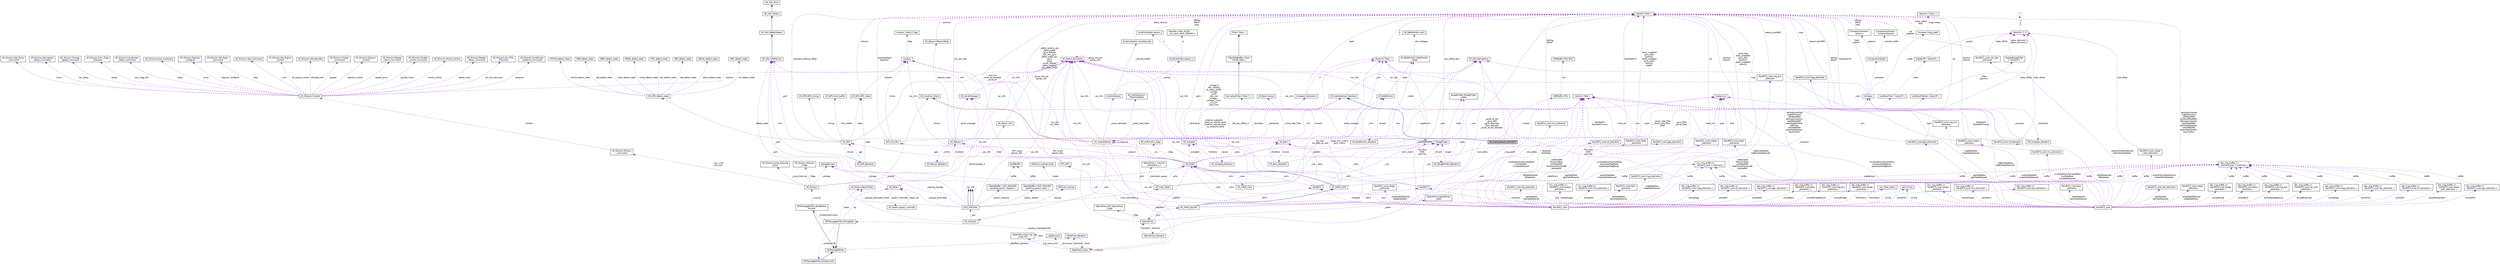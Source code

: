 digraph "AP_InertialSensor_QFLIGHT"
{
 // INTERACTIVE_SVG=YES
  edge [fontname="Helvetica",fontsize="10",labelfontname="Helvetica",labelfontsize="10"];
  node [fontname="Helvetica",fontsize="10",shape=record];
  Node1 [label="AP_InertialSensor_QFLIGHT",height=0.2,width=0.4,color="black", fillcolor="grey75", style="filled", fontcolor="black"];
  Node2 -> Node1 [dir="back",color="midnightblue",fontsize="10",style="solid",fontname="Helvetica"];
  Node2 [label="AP_InertialSensor_Backend",height=0.2,width=0.4,color="black", fillcolor="white", style="filled",URL="$classAP__InertialSensor__Backend.html"];
  Node3 -> Node2 [dir="back",color="darkorchid3",fontsize="10",style="dashed",label=" _sem" ,fontname="Helvetica"];
  Node3 [label="AP_HAL::Semaphore",height=0.2,width=0.4,color="black", fillcolor="white", style="filled",URL="$classAP__HAL_1_1Semaphore.html"];
  Node4 -> Node2 [dir="back",color="darkorchid3",fontsize="10",style="dashed",label=" _imu" ,fontname="Helvetica"];
  Node4 [label="AP_InertialSensor",height=0.2,width=0.4,color="black", fillcolor="white", style="filled",URL="$classAP__InertialSensor.html"];
  Node5 -> Node4 [dir="back",color="firebrick4",fontsize="10",style="solid",fontname="Helvetica"];
  Node5 [label="AP_AccelCal_Client",height=0.2,width=0.4,color="black", fillcolor="white", style="filled",URL="$classAP__AccelCal__Client.html"];
  Node6 -> Node4 [dir="back",color="darkorchid3",fontsize="10",style="dashed",label=" _peak_hold_state" ,fontname="Helvetica"];
  Node6 [label="AP_InertialSensor::\lPeakHoldState",height=0.2,width=0.4,color="black", fillcolor="white", style="filled",URL="$structAP__InertialSensor_1_1PeakHoldState.html"];
  Node7 -> Node4 [dir="back",color="darkorchid3",fontsize="10",style="dashed",label=" _accel_vibe_filter\n_accel_vibe_floor\l_filter" ,fontname="Helvetica"];
  Node7 [label="LowPassFilter\< Vector3f \>",height=0.2,width=0.4,color="black", fillcolor="white", style="filled",URL="$classLowPassFilter.html"];
  Node8 -> Node7 [dir="back",color="darkorchid3",fontsize="10",style="dashed",label=" _filter" ,fontname="Helvetica"];
  Node8 [label="DigitalLPF\< Vector3f \>",height=0.2,width=0.4,color="black", fillcolor="white", style="filled",URL="$classDigitalLPF.html"];
  Node9 -> Node8 [dir="back",color="darkorchid3",fontsize="10",style="dashed",label=" _output" ,fontname="Helvetica"];
  Node9 [label="Vector3\< T \>",height=0.2,width=0.4,color="black", fillcolor="white", style="filled",URL="$classVector3.html"];
  Node10 -> Node9 [dir="back",color="darkorchid3",fontsize="10",style="dashed",label=" x\ny\nz" ,fontname="Helvetica"];
  Node10 [label="T",height=0.2,width=0.4,color="grey75", fillcolor="white", style="filled"];
  Node2 -> Node4 [dir="back",color="darkorchid3",fontsize="10",style="dashed",label=" _backends" ,fontname="Helvetica"];
  Node11 -> Node4 [dir="back",color="darkorchid3",fontsize="10",style="dashed",label=" _gyro_filter\n_accel_filter" ,fontname="Helvetica"];
  Node11 [label="LowPassFilter2p\< Vector3f \>",height=0.2,width=0.4,color="black", fillcolor="white", style="filled",URL="$classLowPassFilter2p.html"];
  Node12 -> Node11 [dir="back",color="darkorchid3",fontsize="10",style="dashed",label=" _filter\n_params" ,fontname="Helvetica"];
  Node12 [label="DigitalBiquadFilter\l\< Vector3f \>",height=0.2,width=0.4,color="black", fillcolor="white", style="filled",URL="$classDigitalBiquadFilter.html"];
  Node9 -> Node12 [dir="back",color="darkorchid3",fontsize="10",style="dashed",label=" _delay_element_1\n_delay_element_2" ,fontname="Helvetica"];
  Node13 -> Node4 [dir="back",color="darkorchid3",fontsize="10",style="dashed",label=" _accel_calibrator" ,fontname="Helvetica"];
  Node13 [label="AccelCalibrator",height=0.2,width=0.4,color="black", fillcolor="white", style="filled",URL="$classAccelCalibrator.html"];
  Node14 -> Node13 [dir="back",color="darkorchid3",fontsize="10",style="dashed",label=" _param" ,fontname="Helvetica"];
  Node14 [label="AccelCalibrator::param_u",height=0.2,width=0.4,color="black", fillcolor="white", style="filled",URL="$unionAccelCalibrator_1_1param__u.html"];
  Node15 -> Node14 [dir="back",color="darkorchid3",fontsize="10",style="dashed",label=" s" ,fontname="Helvetica"];
  Node15 [label="AccelCalibrator::param_t",height=0.2,width=0.4,color="black", fillcolor="white", style="filled",URL="$structAccelCalibrator_1_1param__t.html"];
  Node16 -> Node15 [dir="back",color="darkorchid3",fontsize="10",style="dashed",label=" offdiag\noffset\ndiag" ,fontname="Helvetica"];
  Node16 [label="Vector3\< float \>",height=0.2,width=0.4,color="black", fillcolor="white", style="filled",URL="$classVector3.html"];
  Node17 -> Node14 [dir="back",color="darkorchid3",fontsize="10",style="dashed",label=" a" ,fontname="Helvetica"];
  Node17 [label="VectorN\< float, ACCEL\l_CAL_MAX_NUM_PARAMS \>",height=0.2,width=0.4,color="black", fillcolor="white", style="filled",URL="$classVectorN.html"];
  Node18 -> Node13 [dir="back",color="darkorchid3",fontsize="10",style="dashed",label=" _sample_buffer" ,fontname="Helvetica"];
  Node18 [label="AccelCalibrator::AccelSample",height=0.2,width=0.4,color="black", fillcolor="white", style="filled",URL="$structAccelCalibrator_1_1AccelSample.html"];
  Node16 -> Node18 [dir="back",color="darkorchid3",fontsize="10",style="dashed",label=" delta_velocity" ,fontname="Helvetica"];
  Node19 -> Node4 [dir="back",color="darkorchid3",fontsize="10",style="dashed",label=" _dataflash" ,fontname="Helvetica"];
  Node19 [label="DataFlash_Class",height=0.2,width=0.4,color="black", fillcolor="white", style="filled",URL="$classDataFlash__Class.html"];
  Node20 -> Node19 [dir="back",color="darkorchid3",fontsize="10",style="dashed",label=" log_write_fmts" ,fontname="Helvetica"];
  Node20 [label="DataFlash_Class::log\l_write_fmt",height=0.2,width=0.4,color="black", fillcolor="white", style="filled",URL="$structDataFlash__Class_1_1log__write__fmt.html"];
  Node20 -> Node20 [dir="back",color="darkorchid3",fontsize="10",style="dashed",label=" next" ,fontname="Helvetica"];
  Node21 -> Node19 [dir="back",color="darkorchid3",fontsize="10",style="dashed",label=" _structures" ,fontname="Helvetica"];
  Node21 [label="LogStructure",height=0.2,width=0.4,color="black", fillcolor="white", style="filled",URL="$structLogStructure.html"];
  Node19 -> Node19 [dir="back",color="darkorchid3",fontsize="10",style="dashed",label=" _instance" ,fontname="Helvetica"];
  Node22 -> Node19 [dir="back",color="darkorchid3",fontsize="10",style="dashed",label=" backends" ,fontname="Helvetica"];
  Node22 [label="DataFlash_Backend",height=0.2,width=0.4,color="black", fillcolor="white", style="filled",URL="$classDataFlash__Backend.html"];
  Node19 -> Node22 [dir="back",color="darkorchid3",fontsize="10",style="dashed",label=" _front" ,fontname="Helvetica"];
  Node23 -> Node22 [dir="back",color="darkorchid3",fontsize="10",style="dashed",label=" _startup_messagewriter" ,fontname="Helvetica"];
  Node23 [label="DFMessageWriter_DFLogStart",height=0.2,width=0.4,color="black", fillcolor="white", style="filled",URL="$classDFMessageWriter__DFLogStart.html"];
  Node24 -> Node23 [dir="back",color="midnightblue",fontsize="10",style="solid",fontname="Helvetica"];
  Node24 [label="DFMessageWriter",height=0.2,width=0.4,color="black", fillcolor="white", style="filled",URL="$classDFMessageWriter.html"];
  Node22 -> Node24 [dir="back",color="darkorchid3",fontsize="10",style="dashed",label=" _dataflash_backend" ,fontname="Helvetica"];
  Node25 -> Node23 [dir="back",color="darkorchid3",fontsize="10",style="dashed",label=" _writeentiremission" ,fontname="Helvetica"];
  Node25 [label="DFMessageWriter_WriteEntire\lMission",height=0.2,width=0.4,color="black", fillcolor="white", style="filled",URL="$classDFMessageWriter__WriteEntireMission.html"];
  Node24 -> Node25 [dir="back",color="midnightblue",fontsize="10",style="solid",fontname="Helvetica"];
  Node26 -> Node25 [dir="back",color="darkorchid3",fontsize="10",style="dashed",label=" _mission" ,fontname="Helvetica"];
  Node26 [label="AP_Mission",height=0.2,width=0.4,color="black", fillcolor="white", style="filled",URL="$classAP__Mission.html",tooltip="Object managing Mission. "];
  Node27 -> Node26 [dir="back",color="darkorchid3",fontsize="10",style="dashed",label=" _storage" ,fontname="Helvetica"];
  Node27 [label="StorageAccess",height=0.2,width=0.4,color="black", fillcolor="white", style="filled",URL="$classStorageAccess.html"];
  Node28 -> Node26 [dir="back",color="darkorchid3",fontsize="10",style="dashed",label=" _nav_cmd\n_do_cmd" ,fontname="Helvetica"];
  Node28 [label="AP_Mission::Mission\l_Command",height=0.2,width=0.4,color="black", fillcolor="white", style="filled",URL="$structAP__Mission_1_1Mission__Command.html"];
  Node29 -> Node28 [dir="back",color="darkorchid3",fontsize="10",style="dashed",label=" content" ,fontname="Helvetica"];
  Node29 [label="AP_Mission::Content",height=0.2,width=0.4,color="black", fillcolor="white", style="filled",URL="$unionAP__Mission_1_1Content.html"];
  Node30 -> Node29 [dir="back",color="darkorchid3",fontsize="10",style="dashed",label=" guided_limits" ,fontname="Helvetica"];
  Node30 [label="AP_Mission::Guided\l_Limits_Command",height=0.2,width=0.4,color="black", fillcolor="white", style="filled",URL="$structAP__Mission_1_1Guided__Limits__Command.html"];
  Node31 -> Node29 [dir="back",color="darkorchid3",fontsize="10",style="dashed",label=" mount_control" ,fontname="Helvetica"];
  Node31 [label="AP_Mission::Mount_Control",height=0.2,width=0.4,color="black", fillcolor="white", style="filled",URL="$structAP__Mission_1_1Mount__Control.html"];
  Node32 -> Node29 [dir="back",color="darkorchid3",fontsize="10",style="dashed",label=" repeat_relay" ,fontname="Helvetica"];
  Node32 [label="AP_Mission::Repeat\l_Relay_Command",height=0.2,width=0.4,color="black", fillcolor="white", style="filled",URL="$structAP__Mission_1_1Repeat__Relay__Command.html"];
  Node33 -> Node29 [dir="back",color="darkorchid3",fontsize="10",style="dashed",label=" do_vtol_transition" ,fontname="Helvetica"];
  Node33 [label="AP_Mission::Do_VTOL\l_Transition",height=0.2,width=0.4,color="black", fillcolor="white", style="filled",URL="$structAP__Mission_1_1Do__VTOL__Transition.html"];
  Node34 -> Node29 [dir="back",color="darkorchid3",fontsize="10",style="dashed",label=" distance" ,fontname="Helvetica"];
  Node34 [label="AP_Mission::Conditional\l_Distance_Command",height=0.2,width=0.4,color="black", fillcolor="white", style="filled",URL="$structAP__Mission_1_1Conditional__Distance__Command.html"];
  Node35 -> Node29 [dir="back",color="darkorchid3",fontsize="10",style="dashed",label=" servo" ,fontname="Helvetica"];
  Node35 [label="AP_Mission::Set_Servo\l_Command",height=0.2,width=0.4,color="black", fillcolor="white", style="filled",URL="$structAP__Mission_1_1Set__Servo__Command.html"];
  Node36 -> Node29 [dir="back",color="darkorchid3",fontsize="10",style="dashed",label=" nav_delay" ,fontname="Helvetica"];
  Node36 [label="AP_Mission::Navigation\l_Delay_Command",height=0.2,width=0.4,color="black", fillcolor="white", style="filled",URL="$structAP__Mission_1_1Navigation__Delay__Command.html"];
  Node37 -> Node29 [dir="back",color="darkorchid3",fontsize="10",style="dashed",label=" speed" ,fontname="Helvetica"];
  Node37 [label="AP_Mission::Change\l_Speed_Command",height=0.2,width=0.4,color="black", fillcolor="white", style="filled",URL="$structAP__Mission_1_1Change__Speed__Command.html"];
  Node38 -> Node29 [dir="back",color="darkorchid3",fontsize="10",style="dashed",label=" cam_trigg_dist" ,fontname="Helvetica"];
  Node38 [label="AP_Mission::Cam_Trigg\l_Distance",height=0.2,width=0.4,color="black", fillcolor="white", style="filled",URL="$structAP__Mission_1_1Cam__Trigg__Distance.html"];
  Node39 -> Node29 [dir="back",color="darkorchid3",fontsize="10",style="dashed",label=" delay" ,fontname="Helvetica"];
  Node39 [label="AP_Mission::Conditional\l_Delay_Command",height=0.2,width=0.4,color="black", fillcolor="white", style="filled",URL="$structAP__Mission_1_1Conditional__Delay__Command.html"];
  Node40 -> Node29 [dir="back",color="darkorchid3",fontsize="10",style="dashed",label=" jump" ,fontname="Helvetica"];
  Node40 [label="AP_Mission::Jump_Command",height=0.2,width=0.4,color="black", fillcolor="white", style="filled",URL="$structAP__Mission_1_1Jump__Command.html"];
  Node41 -> Node29 [dir="back",color="darkorchid3",fontsize="10",style="dashed",label=" location" ,fontname="Helvetica"];
  Node41 [label="Location",height=0.2,width=0.4,color="black", fillcolor="white", style="filled",URL="$structLocation.html"];
  Node42 -> Node41 [dir="back",color="darkorchid3",fontsize="10",style="dashed",label=" flags" ,fontname="Helvetica"];
  Node42 [label="Location_Option_Flags",height=0.2,width=0.4,color="black", fillcolor="white", style="filled",URL="$structLocation__Option__Flags.html"];
  Node43 -> Node29 [dir="back",color="darkorchid3",fontsize="10",style="dashed",label=" digicam_configure" ,fontname="Helvetica"];
  Node43 [label="AP_Mission::Digicam\l_Configure",height=0.2,width=0.4,color="black", fillcolor="white", style="filled",URL="$structAP__Mission_1_1Digicam__Configure.html"];
  Node44 -> Node29 [dir="back",color="darkorchid3",fontsize="10",style="dashed",label=" relay" ,fontname="Helvetica"];
  Node44 [label="AP_Mission::Set_Relay\l_Command",height=0.2,width=0.4,color="black", fillcolor="white", style="filled",URL="$structAP__Mission_1_1Set__Relay__Command.html"];
  Node45 -> Node29 [dir="back",color="darkorchid3",fontsize="10",style="dashed",label=" yaw" ,fontname="Helvetica"];
  Node45 [label="AP_Mission::Yaw_Command",height=0.2,width=0.4,color="black", fillcolor="white", style="filled",URL="$structAP__Mission_1_1Yaw__Command.html"];
  Node46 -> Node29 [dir="back",color="darkorchid3",fontsize="10",style="dashed",label=" do_engine_control" ,fontname="Helvetica"];
  Node46 [label="AP_Mission::Do_Engine\l_Control",height=0.2,width=0.4,color="black", fillcolor="white", style="filled",URL="$structAP__Mission_1_1Do__Engine__Control.html"];
  Node47 -> Node29 [dir="back",color="darkorchid3",fontsize="10",style="dashed",label=" altitude_wait" ,fontname="Helvetica"];
  Node47 [label="AP_Mission::Altitude_Wait",height=0.2,width=0.4,color="black", fillcolor="white", style="filled",URL="$structAP__Mission_1_1Altitude__Wait.html"];
  Node48 -> Node29 [dir="back",color="darkorchid3",fontsize="10",style="dashed",label=" gripper" ,fontname="Helvetica"];
  Node48 [label="AP_Mission::Gripper\l_Command",height=0.2,width=0.4,color="black", fillcolor="white", style="filled",URL="$structAP__Mission_1_1Gripper__Command.html"];
  Node49 -> Node29 [dir="back",color="darkorchid3",fontsize="10",style="dashed",label=" digicam_control" ,fontname="Helvetica"];
  Node49 [label="AP_Mission::Digicam\l_Control",height=0.2,width=0.4,color="black", fillcolor="white", style="filled",URL="$structAP__Mission_1_1Digicam__Control.html"];
  Node50 -> Node29 [dir="back",color="darkorchid3",fontsize="10",style="dashed",label=" repeat_servo" ,fontname="Helvetica"];
  Node50 [label="AP_Mission::Repeat\l_Servo_Command",height=0.2,width=0.4,color="black", fillcolor="white", style="filled",URL="$structAP__Mission_1_1Repeat__Servo__Command.html"];
  Node51 -> Node26 [dir="back",color="darkorchid3",fontsize="10",style="dashed",label=" var_info" ,fontname="Helvetica"];
  Node51 [label="AP_Param::GroupInfo",height=0.2,width=0.4,color="black", fillcolor="white", style="filled",URL="$structAP__Param_1_1GroupInfo.html"];
  Node51 -> Node51 [dir="back",color="darkorchid3",fontsize="10",style="dashed",label=" group_info_ptr\ngroup_info" ,fontname="Helvetica"];
  Node52 -> Node26 [dir="back",color="darkorchid3",fontsize="10",style="dashed",label=" _flags" ,fontname="Helvetica"];
  Node52 [label="AP_Mission::Mission\l_Flags",height=0.2,width=0.4,color="black", fillcolor="white", style="filled",URL="$structAP__Mission_1_1Mission__Flags.html"];
  Node53 -> Node26 [dir="back",color="darkorchid3",fontsize="10",style="dashed",label=" _ahrs" ,fontname="Helvetica"];
  Node53 [label="AP_AHRS",height=0.2,width=0.4,color="black", fillcolor="white", style="filled",URL="$classAP__AHRS.html"];
  Node54 -> Node53 [dir="back",color="darkorchid3",fontsize="10",style="dashed",label=" _rotation_autopilot\l_body_to_vehicle_body\n_rotation_vehicle_body\l_to_autopilot_body" ,fontname="Helvetica"];
  Node54 [label="Matrix3\< float \>",height=0.2,width=0.4,color="black", fillcolor="white", style="filled",URL="$classMatrix3.html"];
  Node16 -> Node54 [dir="back",color="darkorchid3",fontsize="10",style="dashed",label=" a\nb\nc" ,fontname="Helvetica"];
  Node55 -> Node53 [dir="back",color="darkorchid3",fontsize="10",style="dashed",label=" _flags" ,fontname="Helvetica"];
  Node55 [label="AP_AHRS::ahrs_flags",height=0.2,width=0.4,color="black", fillcolor="white", style="filled",URL="$structAP__AHRS_1_1ahrs__flags.html"];
  Node56 -> Node53 [dir="back",color="darkorchid3",fontsize="10",style="dashed",label=" _baro" ,fontname="Helvetica"];
  Node56 [label="AP_Baro",height=0.2,width=0.4,color="black", fillcolor="white", style="filled",URL="$classAP__Baro.html"];
  Node57 -> Node56 [dir="back",color="darkorchid3",fontsize="10",style="dashed",label=" sensors" ,fontname="Helvetica"];
  Node57 [label="AP_Baro::sensor",height=0.2,width=0.4,color="black", fillcolor="white", style="filled",URL="$structAP__Baro_1_1sensor.html"];
  Node58 -> Node56 [dir="back",color="darkorchid3",fontsize="10",style="dashed",label=" _climb_rate_filter" ,fontname="Helvetica"];
  Node58 [label="DerivativeFilter\< float, 7 \>",height=0.2,width=0.4,color="black", fillcolor="white", style="filled",URL="$classDerivativeFilter.html"];
  Node59 -> Node58 [dir="back",color="midnightblue",fontsize="10",style="solid",fontname="Helvetica"];
  Node59 [label="FilterWithBuffer\< float,\l FILTER_SIZE \>",height=0.2,width=0.4,color="black", fillcolor="white", style="filled",URL="$classFilterWithBuffer.html"];
  Node60 -> Node59 [dir="back",color="midnightblue",fontsize="10",style="solid",fontname="Helvetica"];
  Node60 [label="Filter\< float \>",height=0.2,width=0.4,color="black", fillcolor="white", style="filled",URL="$classFilter.html"];
  Node51 -> Node56 [dir="back",color="darkorchid3",fontsize="10",style="dashed",label=" var_info" ,fontname="Helvetica"];
  Node61 -> Node56 [dir="back",color="darkorchid3",fontsize="10",style="dashed",label=" drivers" ,fontname="Helvetica"];
  Node61 [label="AP_Baro_Backend",height=0.2,width=0.4,color="black", fillcolor="white", style="filled",URL="$classAP__Baro__Backend.html"];
  Node56 -> Node61 [dir="back",color="darkorchid3",fontsize="10",style="dashed",label=" _frontend" ,fontname="Helvetica"];
  Node3 -> Node61 [dir="back",color="darkorchid3",fontsize="10",style="dashed",label=" _sem" ,fontname="Helvetica"];
  Node62 -> Node53 [dir="back",color="darkorchid3",fontsize="10",style="dashed",label=" _optflow" ,fontname="Helvetica"];
  Node62 [label="OpticalFlow",height=0.2,width=0.4,color="black", fillcolor="white", style="filled",URL="$classOpticalFlow.html"];
  Node63 -> Node62 [dir="back",color="darkorchid3",fontsize="10",style="dashed",label=" _ahrs" ,fontname="Helvetica"];
  Node63 [label="AP_AHRS_NavEKF",height=0.2,width=0.4,color="black", fillcolor="white", style="filled",URL="$classAP__AHRS__NavEKF.html"];
  Node64 -> Node63 [dir="back",color="midnightblue",fontsize="10",style="solid",fontname="Helvetica"];
  Node64 [label="AP_AHRS_DCM",height=0.2,width=0.4,color="black", fillcolor="white", style="filled",URL="$classAP__AHRS__DCM.html"];
  Node53 -> Node64 [dir="back",color="midnightblue",fontsize="10",style="solid",fontname="Helvetica"];
  Node54 -> Node64 [dir="back",color="darkorchid3",fontsize="10",style="dashed",label=" _body_dcm_matrix\n_dcm_matrix" ,fontname="Helvetica"];
  Node16 -> Node64 [dir="back",color="darkorchid3",fontsize="10",style="dashed",label=" _omega_P\n_last_velocity\n_ra_delay_buffer\n_omega\n_wind\n_last_vel\n_omega_I\n_omega_I_sum\n_ra_sum\n_last_fuse\n..." ,fontname="Helvetica"];
  Node65 -> Node64 [dir="back",color="darkorchid3",fontsize="10",style="dashed",label=" _mag_earth" ,fontname="Helvetica"];
  Node65 [label="Vector2\< float \>",height=0.2,width=0.4,color="black", fillcolor="white", style="filled",URL="$structVector2.html"];
  Node54 -> Node63 [dir="back",color="darkorchid3",fontsize="10",style="dashed",label=" _dcm_matrix" ,fontname="Helvetica"];
  Node66 -> Node63 [dir="back",color="darkorchid3",fontsize="10",style="dashed",label=" EKF2" ,fontname="Helvetica"];
  Node66 [label="NavEKF2",height=0.2,width=0.4,color="black", fillcolor="white", style="filled",URL="$classNavEKF2.html"];
  Node56 -> Node66 [dir="back",color="darkorchid3",fontsize="10",style="dashed",label=" _baro" ,fontname="Helvetica"];
  Node51 -> Node66 [dir="back",color="darkorchid3",fontsize="10",style="dashed",label=" var_info" ,fontname="Helvetica"];
  Node65 -> Node66 [dir="back",color="darkorchid3",fontsize="10",style="dashed",label=" core_delta" ,fontname="Helvetica"];
  Node67 -> Node66 [dir="back",color="darkorchid3",fontsize="10",style="dashed",label=" _rng" ,fontname="Helvetica"];
  Node67 [label="RangeFinder",height=0.2,width=0.4,color="black", fillcolor="white", style="filled",URL="$classRangeFinder.html"];
  Node68 -> Node67 [dir="back",color="darkorchid3",fontsize="10",style="dashed",label=" serial_manager" ,fontname="Helvetica"];
  Node68 [label="AP_SerialManager",height=0.2,width=0.4,color="black", fillcolor="white", style="filled",URL="$classAP__SerialManager.html"];
  Node69 -> Node68 [dir="back",color="darkorchid3",fontsize="10",style="dashed",label=" uart" ,fontname="Helvetica"];
  Node69 [label="AP_HAL::UARTDriver",height=0.2,width=0.4,color="black", fillcolor="white", style="filled",URL="$classAP__HAL_1_1UARTDriver.html"];
  Node70 -> Node69 [dir="back",color="midnightblue",fontsize="10",style="solid",fontname="Helvetica"];
  Node70 [label="AP_HAL::BetterStream",height=0.2,width=0.4,color="black", fillcolor="white", style="filled",URL="$classAP__HAL_1_1BetterStream.html"];
  Node71 -> Node70 [dir="back",color="midnightblue",fontsize="10",style="solid",fontname="Helvetica"];
  Node71 [label="AP_HAL::Stream",height=0.2,width=0.4,color="black", fillcolor="white", style="filled",URL="$classAP__HAL_1_1Stream.html"];
  Node72 -> Node71 [dir="back",color="midnightblue",fontsize="10",style="solid",fontname="Helvetica"];
  Node72 [label="AP_HAL::Print",height=0.2,width=0.4,color="black", fillcolor="white", style="filled",URL="$classAP__HAL_1_1Print.html"];
  Node51 -> Node68 [dir="back",color="darkorchid3",fontsize="10",style="dashed",label=" var_info" ,fontname="Helvetica"];
  Node73 -> Node67 [dir="back",color="darkorchid3",fontsize="10",style="dashed",label=" state" ,fontname="Helvetica"];
  Node73 [label="RangeFinder::RangeFinder\l_State",height=0.2,width=0.4,color="black", fillcolor="white", style="filled",URL="$structRangeFinder_1_1RangeFinder__State.html"];
  Node51 -> Node67 [dir="back",color="darkorchid3",fontsize="10",style="dashed",label=" var_info" ,fontname="Helvetica"];
  Node16 -> Node67 [dir="back",color="darkorchid3",fontsize="10",style="dashed",label=" pos_offset_zero" ,fontname="Helvetica"];
  Node74 -> Node67 [dir="back",color="darkorchid3",fontsize="10",style="dashed",label=" drivers" ,fontname="Helvetica"];
  Node74 [label="AP_RangeFinder_Backend",height=0.2,width=0.4,color="black", fillcolor="white", style="filled",URL="$classAP__RangeFinder__Backend.html"];
  Node73 -> Node74 [dir="back",color="darkorchid3",fontsize="10",style="dashed",label=" state" ,fontname="Helvetica"];
  Node3 -> Node74 [dir="back",color="darkorchid3",fontsize="10",style="dashed",label=" _sem" ,fontname="Helvetica"];
  Node67 -> Node74 [dir="back",color="darkorchid3",fontsize="10",style="dashed",label=" ranger" ,fontname="Helvetica"];
  Node53 -> Node66 [dir="back",color="darkorchid3",fontsize="10",style="dashed",label=" _ahrs" ,fontname="Helvetica"];
  Node75 -> Node66 [dir="back",color="darkorchid3",fontsize="10",style="dashed",label=" core" ,fontname="Helvetica"];
  Node75 [label="NavEKF2_core",height=0.2,width=0.4,color="black", fillcolor="white", style="filled",URL="$classNavEKF2__core.html"];
  Node76 -> Node75 [dir="back",color="darkorchid3",fontsize="10",style="dashed",label=" magDataNew\nmagDataDelayed" ,fontname="Helvetica"];
  Node76 [label="NavEKF2_core::mag_elements",height=0.2,width=0.4,color="black", fillcolor="white", style="filled",URL="$structNavEKF2__core_1_1mag__elements.html"];
  Node16 -> Node76 [dir="back",color="darkorchid3",fontsize="10",style="dashed",label=" mag" ,fontname="Helvetica"];
  Node54 -> Node75 [dir="back",color="darkorchid3",fontsize="10",style="dashed",label=" Tbn_flow\nDCM\nprevTnb" ,fontname="Helvetica"];
  Node66 -> Node75 [dir="back",color="darkorchid3",fontsize="10",style="dashed",label=" frontend" ,fontname="Helvetica"];
  Node77 -> Node75 [dir="back",color="darkorchid3",fontsize="10",style="dashed",label=" baroDataNew\nbaroDataDelayed" ,fontname="Helvetica"];
  Node77 [label="NavEKF2_core::baro\l_elements",height=0.2,width=0.4,color="black", fillcolor="white", style="filled",URL="$structNavEKF2__core_1_1baro__elements.html"];
  Node78 -> Node75 [dir="back",color="darkorchid3",fontsize="10",style="dashed",label=" storedIMU" ,fontname="Helvetica"];
  Node78 [label="imu_ring_buffer_t\<\l NavEKF2_core::imu_elements \>",height=0.2,width=0.4,color="black", fillcolor="white", style="filled",URL="$classimu__ring__buffer__t.html"];
  Node79 -> Node78 [dir="back",color="darkorchid3",fontsize="10",style="dashed",label=" buffer" ,fontname="Helvetica"];
  Node79 [label="imu_ring_buffer_t\<\l element_type \>::element_t",height=0.2,width=0.4,color="black", fillcolor="white", style="filled",URL="$structimu__ring__buffer__t_1_1element__t.html"];
  Node80 -> Node75 [dir="back",color="darkorchid3",fontsize="10",style="dashed",label=" rngBcnDataNew\nrngBcnDataDelayed" ,fontname="Helvetica"];
  Node80 [label="NavEKF2_core::rng_bcn\l_elements",height=0.2,width=0.4,color="black", fillcolor="white", style="filled",URL="$structNavEKF2__core_1_1rng__bcn__elements.html"];
  Node16 -> Node80 [dir="back",color="darkorchid3",fontsize="10",style="dashed",label=" beacon_posNED" ,fontname="Helvetica"];
  Node81 -> Node75 [dir="back",color="darkorchid3",fontsize="10",style="dashed",label=" ofDataDelayed\nofDataNew" ,fontname="Helvetica"];
  Node81 [label="NavEKF2_core::of_elements",height=0.2,width=0.4,color="black", fillcolor="white", style="filled",URL="$structNavEKF2__core_1_1of__elements.html"];
  Node16 -> Node81 [dir="back",color="darkorchid3",fontsize="10",style="dashed",label=" bodyRadXYZ" ,fontname="Helvetica"];
  Node9 -> Node81 [dir="back",color="darkorchid3",fontsize="10",style="dashed",label=" body_offset" ,fontname="Helvetica"];
  Node65 -> Node81 [dir="back",color="darkorchid3",fontsize="10",style="dashed",label=" flowRadXY\nflowRadXYcomp" ,fontname="Helvetica"];
  Node82 -> Node75 [dir="back",color="darkorchid3",fontsize="10",style="dashed",label=" storedGPS" ,fontname="Helvetica"];
  Node82 [label="obs_ring_buffer_t\<\l NavEKF2_core::gps_elements \>",height=0.2,width=0.4,color="black", fillcolor="white", style="filled",URL="$classobs__ring__buffer__t.html"];
  Node83 -> Node82 [dir="back",color="darkorchid3",fontsize="10",style="dashed",label=" buffer" ,fontname="Helvetica"];
  Node83 [label="obs_ring_buffer_t\<\l element_type \>::element_t",height=0.2,width=0.4,color="black", fillcolor="white", style="filled",URL="$structobs__ring__buffer__t_1_1element__t.html"];
  Node84 -> Node75 [dir="back",color="darkorchid3",fontsize="10",style="dashed",label=" timing" ,fontname="Helvetica"];
  Node84 [label="ekf_timing",height=0.2,width=0.4,color="black", fillcolor="white", style="filled",URL="$structekf__timing.html"];
  Node85 -> Node75 [dir="back",color="darkorchid3",fontsize="10",style="dashed",label=" tasDataNew\ntasDataDelayed" ,fontname="Helvetica"];
  Node85 [label="NavEKF2_core::tas_elements",height=0.2,width=0.4,color="black", fillcolor="white", style="filled",URL="$structNavEKF2__core_1_1tas__elements.html"];
  Node86 -> Node75 [dir="back",color="darkorchid3",fontsize="10",style="dashed",label=" imuQuatDownSampleNew\nprevQuatMagReset\nquatAtLastMagReset" ,fontname="Helvetica"];
  Node86 [label="Quaternion",height=0.2,width=0.4,color="black", fillcolor="white", style="filled",URL="$classQuaternion.html"];
  Node87 -> Node75 [dir="back",color="darkorchid3",fontsize="10",style="dashed",label=" stateStruct" ,fontname="Helvetica"];
  Node87 [label="NavEKF2_core::state\l_elements",height=0.2,width=0.4,color="black", fillcolor="white", style="filled",URL="$structNavEKF2__core_1_1state__elements.html"];
  Node86 -> Node87 [dir="back",color="darkorchid3",fontsize="10",style="dashed",label=" quat" ,fontname="Helvetica"];
  Node16 -> Node87 [dir="back",color="darkorchid3",fontsize="10",style="dashed",label=" body_magfield\ngyro_bias\nposition\nearth_magfield\ngyro_scale\nvelocity\nangErr" ,fontname="Helvetica"];
  Node65 -> Node87 [dir="back",color="darkorchid3",fontsize="10",style="dashed",label=" wind_vel" ,fontname="Helvetica"];
  Node88 -> Node75 [dir="back",color="darkorchid3",fontsize="10",style="dashed",label=" storedOF" ,fontname="Helvetica"];
  Node88 [label="obs_ring_buffer_t\<\l NavEKF2_core::of_elements \>",height=0.2,width=0.4,color="black", fillcolor="white", style="filled",URL="$classobs__ring__buffer__t.html"];
  Node83 -> Node88 [dir="back",color="darkorchid3",fontsize="10",style="dashed",label=" buffer" ,fontname="Helvetica"];
  Node89 -> Node75 [dir="back",color="darkorchid3",fontsize="10",style="dashed",label=" imuDataDownSampledNew\nimuDataNew\nimuDataDelayed" ,fontname="Helvetica"];
  Node89 [label="NavEKF2_core::imu_elements",height=0.2,width=0.4,color="black", fillcolor="white", style="filled",URL="$structNavEKF2__core_1_1imu__elements.html"];
  Node16 -> Node89 [dir="back",color="darkorchid3",fontsize="10",style="dashed",label=" delAng\ndelVel" ,fontname="Helvetica"];
  Node16 -> Node75 [dir="back",color="darkorchid3",fontsize="10",style="dashed",label=" delAngCorrected\nrngBcnPosSum\nvelOffsetNED\ndelAngCorrection\nearthRateNED\nearthMagFieldVar\ntiltErrVec\nvelDotNEDfilt\nbodyMagFieldVar\nreceiverPos\n..." ,fontname="Helvetica"];
  Node90 -> Node75 [dir="back",color="darkorchid3",fontsize="10",style="dashed",label=" filterStatus" ,fontname="Helvetica"];
  Node90 [label="nav_filter_status",height=0.2,width=0.4,color="black", fillcolor="white", style="filled",URL="$unionnav__filter__status.html"];
  Node91 -> Node75 [dir="back",color="darkorchid3",fontsize="10",style="dashed",label=" outputDataNew\noutputDataDelayed" ,fontname="Helvetica"];
  Node91 [label="NavEKF2_core::output\l_elements",height=0.2,width=0.4,color="black", fillcolor="white", style="filled",URL="$structNavEKF2__core_1_1output__elements.html"];
  Node86 -> Node91 [dir="back",color="darkorchid3",fontsize="10",style="dashed",label=" quat" ,fontname="Helvetica"];
  Node16 -> Node91 [dir="back",color="darkorchid3",fontsize="10",style="dashed",label=" position\nvelocity" ,fontname="Helvetica"];
  Node92 -> Node75 [dir="back",color="darkorchid3",fontsize="10",style="dashed",label=" gpsDataNew\ngpsDataDelayed" ,fontname="Helvetica"];
  Node92 [label="NavEKF2_core::gps_elements",height=0.2,width=0.4,color="black", fillcolor="white", style="filled",URL="$structNavEKF2__core_1_1gps__elements.html"];
  Node16 -> Node92 [dir="back",color="darkorchid3",fontsize="10",style="dashed",label=" vel" ,fontname="Helvetica"];
  Node65 -> Node92 [dir="back",color="darkorchid3",fontsize="10",style="dashed",label=" pos" ,fontname="Helvetica"];
  Node65 -> Node75 [dir="back",color="darkorchid3",fontsize="10",style="dashed",label=" velResetNE\nflowGyroBias\nposResetNE\nlastKnownPositionNE\nheldVelNE" ,fontname="Helvetica"];
  Node93 -> Node75 [dir="back",color="darkorchid3",fontsize="10",style="dashed",label=" storedBaro" ,fontname="Helvetica"];
  Node93 [label="obs_ring_buffer_t\<\l NavEKF2_core::baro\l_elements \>",height=0.2,width=0.4,color="black", fillcolor="white", style="filled",URL="$classobs__ring__buffer__t.html"];
  Node83 -> Node93 [dir="back",color="darkorchid3",fontsize="10",style="dashed",label=" buffer" ,fontname="Helvetica"];
  Node94 -> Node75 [dir="back",color="darkorchid3",fontsize="10",style="dashed",label=" storedRangeBeacon" ,fontname="Helvetica"];
  Node94 [label="obs_ring_buffer_t\<\l NavEKF2_core::rng_bcn\l_elements \>",height=0.2,width=0.4,color="black", fillcolor="white", style="filled",URL="$classobs__ring__buffer__t.html"];
  Node83 -> Node94 [dir="back",color="darkorchid3",fontsize="10",style="dashed",label=" buffer" ,fontname="Helvetica"];
  Node95 -> Node75 [dir="back",color="darkorchid3",fontsize="10",style="dashed",label=" storedRange" ,fontname="Helvetica"];
  Node95 [label="obs_ring_buffer_t\<\l NavEKF2_core::range\l_elements \>",height=0.2,width=0.4,color="black", fillcolor="white", style="filled",URL="$classobs__ring__buffer__t.html"];
  Node83 -> Node95 [dir="back",color="darkorchid3",fontsize="10",style="dashed",label=" buffer" ,fontname="Helvetica"];
  Node96 -> Node75 [dir="back",color="darkorchid3",fontsize="10",style="dashed",label=" storedTAS" ,fontname="Helvetica"];
  Node96 [label="obs_ring_buffer_t\<\l NavEKF2_core::tas_elements \>",height=0.2,width=0.4,color="black", fillcolor="white", style="filled",URL="$classobs__ring__buffer__t.html"];
  Node83 -> Node96 [dir="back",color="darkorchid3",fontsize="10",style="dashed",label=" buffer" ,fontname="Helvetica"];
  Node53 -> Node75 [dir="back",color="darkorchid3",fontsize="10",style="dashed",label=" _ahrs" ,fontname="Helvetica"];
  Node97 -> Node75 [dir="back",color="darkorchid3",fontsize="10",style="dashed",label=" storedMag" ,fontname="Helvetica"];
  Node97 [label="obs_ring_buffer_t\<\l NavEKF2_core::mag_elements \>",height=0.2,width=0.4,color="black", fillcolor="white", style="filled",URL="$classobs__ring__buffer__t.html"];
  Node83 -> Node97 [dir="back",color="darkorchid3",fontsize="10",style="dashed",label=" buffer" ,fontname="Helvetica"];
  Node98 -> Node75 [dir="back",color="darkorchid3",fontsize="10",style="dashed",label=" rangeDataDelayed\nrangeDataNew" ,fontname="Helvetica"];
  Node98 [label="NavEKF2_core::range\l_elements",height=0.2,width=0.4,color="black", fillcolor="white", style="filled",URL="$structNavEKF2__core_1_1range__elements.html"];
  Node41 -> Node75 [dir="back",color="darkorchid3",fontsize="10",style="dashed",label=" EKF_origin\ngpsloc_prev" ,fontname="Helvetica"];
  Node99 -> Node75 [dir="back",color="darkorchid3",fontsize="10",style="dashed",label=" storedOutput" ,fontname="Helvetica"];
  Node99 [label="imu_ring_buffer_t\<\l NavEKF2_core::output\l_elements \>",height=0.2,width=0.4,color="black", fillcolor="white", style="filled",URL="$classimu__ring__buffer__t.html"];
  Node79 -> Node99 [dir="back",color="darkorchid3",fontsize="10",style="dashed",label=" buffer" ,fontname="Helvetica"];
  Node100 -> Node63 [dir="back",color="darkorchid3",fontsize="10",style="dashed",label=" EKF3" ,fontname="Helvetica"];
  Node100 [label="NavEKF3",height=0.2,width=0.4,color="black", fillcolor="white", style="filled",URL="$classNavEKF3.html"];
  Node101 -> Node100 [dir="back",color="darkorchid3",fontsize="10",style="dashed",label=" core" ,fontname="Helvetica"];
  Node101 [label="NavEKF3_core",height=0.2,width=0.4,color="black", fillcolor="white", style="filled",URL="$classNavEKF3__core.html"];
  Node102 -> Node101 [dir="back",color="darkorchid3",fontsize="10",style="dashed",label=" storedMag" ,fontname="Helvetica"];
  Node102 [label="obs_ring_buffer_t\<\l NavEKF3_core::mag_elements \>",height=0.2,width=0.4,color="black", fillcolor="white", style="filled",URL="$classobs__ring__buffer__t.html"];
  Node83 -> Node102 [dir="back",color="darkorchid3",fontsize="10",style="dashed",label=" buffer" ,fontname="Helvetica"];
  Node103 -> Node101 [dir="back",color="darkorchid3",fontsize="10",style="dashed",label=" outputDataNew\noutputDataDelayed" ,fontname="Helvetica"];
  Node103 [label="NavEKF3_core::output\l_elements",height=0.2,width=0.4,color="black", fillcolor="white", style="filled",URL="$structNavEKF3__core_1_1output__elements.html"];
  Node86 -> Node103 [dir="back",color="darkorchid3",fontsize="10",style="dashed",label=" quat" ,fontname="Helvetica"];
  Node16 -> Node103 [dir="back",color="darkorchid3",fontsize="10",style="dashed",label=" position\nvelocity" ,fontname="Helvetica"];
  Node104 -> Node101 [dir="back",color="darkorchid3",fontsize="10",style="dashed",label=" gpsDataNew\ngpsDataDelayed" ,fontname="Helvetica"];
  Node104 [label="NavEKF3_core::gps_elements",height=0.2,width=0.4,color="black", fillcolor="white", style="filled",URL="$structNavEKF3__core_1_1gps__elements.html"];
  Node16 -> Node104 [dir="back",color="darkorchid3",fontsize="10",style="dashed",label=" vel" ,fontname="Helvetica"];
  Node65 -> Node104 [dir="back",color="darkorchid3",fontsize="10",style="dashed",label=" pos" ,fontname="Helvetica"];
  Node54 -> Node101 [dir="back",color="darkorchid3",fontsize="10",style="dashed",label=" Tbn_flow\nDCM\nprevTnb" ,fontname="Helvetica"];
  Node100 -> Node101 [dir="back",color="darkorchid3",fontsize="10",style="dashed",label=" frontend" ,fontname="Helvetica"];
  Node105 -> Node101 [dir="back",color="darkorchid3",fontsize="10",style="dashed",label=" storedOF" ,fontname="Helvetica"];
  Node105 [label="obs_ring_buffer_t\<\l NavEKF3_core::of_elements \>",height=0.2,width=0.4,color="black", fillcolor="white", style="filled",URL="$classobs__ring__buffer__t.html"];
  Node83 -> Node105 [dir="back",color="darkorchid3",fontsize="10",style="dashed",label=" buffer" ,fontname="Helvetica"];
  Node84 -> Node101 [dir="back",color="darkorchid3",fontsize="10",style="dashed",label=" timing" ,fontname="Helvetica"];
  Node106 -> Node101 [dir="back",color="darkorchid3",fontsize="10",style="dashed",label=" wheelOdmDataDelayed\nwheelOdmDataNew" ,fontname="Helvetica"];
  Node106 [label="NavEKF3_core::wheel\l_odm_elements",height=0.2,width=0.4,color="black", fillcolor="white", style="filled",URL="$structNavEKF3__core_1_1wheel__odm__elements.html"];
  Node9 -> Node106 [dir="back",color="darkorchid3",fontsize="10",style="dashed",label=" hub_offset" ,fontname="Helvetica"];
  Node107 -> Node101 [dir="back",color="darkorchid3",fontsize="10",style="dashed",label=" bodyOdmDataDelayed\nbodyOdmDataNew" ,fontname="Helvetica"];
  Node107 [label="NavEKF3_core::vel_odm\l_elements",height=0.2,width=0.4,color="black", fillcolor="white", style="filled",URL="$structNavEKF3__core_1_1vel__odm__elements.html"];
  Node16 -> Node107 [dir="back",color="darkorchid3",fontsize="10",style="dashed",label=" vel\nangRate" ,fontname="Helvetica"];
  Node9 -> Node107 [dir="back",color="darkorchid3",fontsize="10",style="dashed",label=" body_offset" ,fontname="Helvetica"];
  Node86 -> Node101 [dir="back",color="darkorchid3",fontsize="10",style="dashed",label=" imuQuatDownSampleNew\nprevQuatMagReset\nquatAtLastMagReset" ,fontname="Helvetica"];
  Node108 -> Node101 [dir="back",color="darkorchid3",fontsize="10",style="dashed",label=" storedWheelOdm" ,fontname="Helvetica"];
  Node108 [label="obs_ring_buffer_t\<\l NavEKF3_core::wheel\l_odm_elements \>",height=0.2,width=0.4,color="black", fillcolor="white", style="filled",URL="$classobs__ring__buffer__t.html"];
  Node83 -> Node108 [dir="back",color="darkorchid3",fontsize="10",style="dashed",label=" buffer" ,fontname="Helvetica"];
  Node16 -> Node101 [dir="back",color="darkorchid3",fontsize="10",style="dashed",label=" delAngCorrected\nrngBcnPosSum\nvelOffsetNED\nbcnPosOffsetNED\ndelAngCorrection\nearthRateNED\nearthMagFieldVar\nvelDotNEDfilt\nbodyMagFieldVar\nreceiverPos\n..." ,fontname="Helvetica"];
  Node90 -> Node101 [dir="back",color="darkorchid3",fontsize="10",style="dashed",label=" filterStatus" ,fontname="Helvetica"];
  Node109 -> Node101 [dir="back",color="darkorchid3",fontsize="10",style="dashed",label=" magDataNew\nmagDataDelayed" ,fontname="Helvetica"];
  Node109 [label="NavEKF3_core::mag_elements",height=0.2,width=0.4,color="black", fillcolor="white", style="filled",URL="$structNavEKF3__core_1_1mag__elements.html"];
  Node16 -> Node109 [dir="back",color="darkorchid3",fontsize="10",style="dashed",label=" mag" ,fontname="Helvetica"];
  Node65 -> Node101 [dir="back",color="darkorchid3",fontsize="10",style="dashed",label=" velResetNE\nflowGyroBias\nposResetNE\nlastKnownPositionNE\nheldVelNE" ,fontname="Helvetica"];
  Node110 -> Node101 [dir="back",color="darkorchid3",fontsize="10",style="dashed",label=" storedGPS" ,fontname="Helvetica"];
  Node110 [label="obs_ring_buffer_t\<\l NavEKF3_core::gps_elements \>",height=0.2,width=0.4,color="black", fillcolor="white", style="filled",URL="$classobs__ring__buffer__t.html"];
  Node83 -> Node110 [dir="back",color="darkorchid3",fontsize="10",style="dashed",label=" buffer" ,fontname="Helvetica"];
  Node111 -> Node101 [dir="back",color="darkorchid3",fontsize="10",style="dashed",label=" stateStruct" ,fontname="Helvetica"];
  Node111 [label="NavEKF3_core::state\l_elements",height=0.2,width=0.4,color="black", fillcolor="white", style="filled",URL="$structNavEKF3__core_1_1state__elements.html"];
  Node86 -> Node111 [dir="back",color="darkorchid3",fontsize="10",style="dashed",label=" quat" ,fontname="Helvetica"];
  Node16 -> Node111 [dir="back",color="darkorchid3",fontsize="10",style="dashed",label=" accel_bias\nbody_magfield\ngyro_bias\nposition\nearth_magfield\nvelocity" ,fontname="Helvetica"];
  Node65 -> Node111 [dir="back",color="darkorchid3",fontsize="10",style="dashed",label=" wind_vel" ,fontname="Helvetica"];
  Node112 -> Node101 [dir="back",color="darkorchid3",fontsize="10",style="dashed",label=" storedRange" ,fontname="Helvetica"];
  Node112 [label="obs_ring_buffer_t\<\l NavEKF3_core::range\l_elements \>",height=0.2,width=0.4,color="black", fillcolor="white", style="filled",URL="$classobs__ring__buffer__t.html"];
  Node83 -> Node112 [dir="back",color="darkorchid3",fontsize="10",style="dashed",label=" buffer" ,fontname="Helvetica"];
  Node113 -> Node101 [dir="back",color="darkorchid3",fontsize="10",style="dashed",label=" rngBcnDataNew\nrngBcnDataDelayed" ,fontname="Helvetica"];
  Node113 [label="NavEKF3_core::rng_bcn\l_elements",height=0.2,width=0.4,color="black", fillcolor="white", style="filled",URL="$structNavEKF3__core_1_1rng__bcn__elements.html"];
  Node16 -> Node113 [dir="back",color="darkorchid3",fontsize="10",style="dashed",label=" beacon_posNED" ,fontname="Helvetica"];
  Node114 -> Node101 [dir="back",color="darkorchid3",fontsize="10",style="dashed",label=" baroDataNew\nbaroDataDelayed" ,fontname="Helvetica"];
  Node114 [label="NavEKF3_core::baro\l_elements",height=0.2,width=0.4,color="black", fillcolor="white", style="filled",URL="$structNavEKF3__core_1_1baro__elements.html"];
  Node53 -> Node101 [dir="back",color="darkorchid3",fontsize="10",style="dashed",label=" _ahrs" ,fontname="Helvetica"];
  Node115 -> Node101 [dir="back",color="darkorchid3",fontsize="10",style="dashed",label=" storedBaro" ,fontname="Helvetica"];
  Node115 [label="obs_ring_buffer_t\<\l NavEKF3_core::baro\l_elements \>",height=0.2,width=0.4,color="black", fillcolor="white", style="filled",URL="$classobs__ring__buffer__t.html"];
  Node83 -> Node115 [dir="back",color="darkorchid3",fontsize="10",style="dashed",label=" buffer" ,fontname="Helvetica"];
  Node41 -> Node101 [dir="back",color="darkorchid3",fontsize="10",style="dashed",label=" EKF_origin\ngpsloc_prev" ,fontname="Helvetica"];
  Node116 -> Node101 [dir="back",color="darkorchid3",fontsize="10",style="dashed",label=" tasDataNew\ntasDataDelayed" ,fontname="Helvetica"];
  Node116 [label="NavEKF3_core::tas_elements",height=0.2,width=0.4,color="black", fillcolor="white", style="filled",URL="$structNavEKF3__core_1_1tas__elements.html"];
  Node117 -> Node101 [dir="back",color="darkorchid3",fontsize="10",style="dashed",label=" storedIMU" ,fontname="Helvetica"];
  Node117 [label="imu_ring_buffer_t\<\l NavEKF3_core::imu_elements \>",height=0.2,width=0.4,color="black", fillcolor="white", style="filled",URL="$classimu__ring__buffer__t.html"];
  Node79 -> Node117 [dir="back",color="darkorchid3",fontsize="10",style="dashed",label=" buffer" ,fontname="Helvetica"];
  Node118 -> Node101 [dir="back",color="darkorchid3",fontsize="10",style="dashed",label=" storedRangeBeacon" ,fontname="Helvetica"];
  Node118 [label="obs_ring_buffer_t\<\l NavEKF3_core::rng_bcn\l_elements \>",height=0.2,width=0.4,color="black", fillcolor="white", style="filled",URL="$classobs__ring__buffer__t.html"];
  Node83 -> Node118 [dir="back",color="darkorchid3",fontsize="10",style="dashed",label=" buffer" ,fontname="Helvetica"];
  Node119 -> Node101 [dir="back",color="darkorchid3",fontsize="10",style="dashed",label=" storedBodyOdm" ,fontname="Helvetica"];
  Node119 [label="obs_ring_buffer_t\<\l NavEKF3_core::vel_odm\l_elements \>",height=0.2,width=0.4,color="black", fillcolor="white", style="filled",URL="$classobs__ring__buffer__t.html"];
  Node83 -> Node119 [dir="back",color="darkorchid3",fontsize="10",style="dashed",label=" buffer" ,fontname="Helvetica"];
  Node120 -> Node101 [dir="back",color="darkorchid3",fontsize="10",style="dashed",label=" ofDataDelayed\nofDataNew" ,fontname="Helvetica"];
  Node120 [label="NavEKF3_core::of_elements",height=0.2,width=0.4,color="black", fillcolor="white", style="filled",URL="$structNavEKF3__core_1_1of__elements.html"];
  Node16 -> Node120 [dir="back",color="darkorchid3",fontsize="10",style="dashed",label=" bodyRadXYZ" ,fontname="Helvetica"];
  Node9 -> Node120 [dir="back",color="darkorchid3",fontsize="10",style="dashed",label=" body_offset" ,fontname="Helvetica"];
  Node65 -> Node120 [dir="back",color="darkorchid3",fontsize="10",style="dashed",label=" flowRadXY\nflowRadXYcomp" ,fontname="Helvetica"];
  Node121 -> Node101 [dir="back",color="darkorchid3",fontsize="10",style="dashed",label=" rangeDataDelayed\nrangeDataNew" ,fontname="Helvetica"];
  Node121 [label="NavEKF3_core::range\l_elements",height=0.2,width=0.4,color="black", fillcolor="white", style="filled",URL="$structNavEKF3__core_1_1range__elements.html"];
  Node122 -> Node101 [dir="back",color="darkorchid3",fontsize="10",style="dashed",label=" imuDataDownSampledNew\nimuDataNew\nimuDataDelayed" ,fontname="Helvetica"];
  Node122 [label="NavEKF3_core::imu_elements",height=0.2,width=0.4,color="black", fillcolor="white", style="filled",URL="$structNavEKF3__core_1_1imu__elements.html"];
  Node16 -> Node122 [dir="back",color="darkorchid3",fontsize="10",style="dashed",label=" delAng\ndelVel" ,fontname="Helvetica"];
  Node123 -> Node101 [dir="back",color="darkorchid3",fontsize="10",style="dashed",label=" storedOutput" ,fontname="Helvetica"];
  Node123 [label="imu_ring_buffer_t\<\l NavEKF3_core::output\l_elements \>",height=0.2,width=0.4,color="black", fillcolor="white", style="filled",URL="$classimu__ring__buffer__t.html"];
  Node79 -> Node123 [dir="back",color="darkorchid3",fontsize="10",style="dashed",label=" buffer" ,fontname="Helvetica"];
  Node124 -> Node101 [dir="back",color="darkorchid3",fontsize="10",style="dashed",label=" storedTAS" ,fontname="Helvetica"];
  Node124 [label="obs_ring_buffer_t\<\l NavEKF3_core::tas_elements \>",height=0.2,width=0.4,color="black", fillcolor="white", style="filled",URL="$classobs__ring__buffer__t.html"];
  Node83 -> Node124 [dir="back",color="darkorchid3",fontsize="10",style="dashed",label=" buffer" ,fontname="Helvetica"];
  Node56 -> Node100 [dir="back",color="darkorchid3",fontsize="10",style="dashed",label=" _baro" ,fontname="Helvetica"];
  Node51 -> Node100 [dir="back",color="darkorchid3",fontsize="10",style="dashed",label=" var_info" ,fontname="Helvetica"];
  Node65 -> Node100 [dir="back",color="darkorchid3",fontsize="10",style="dashed",label=" core_delta" ,fontname="Helvetica"];
  Node67 -> Node100 [dir="back",color="darkorchid3",fontsize="10",style="dashed",label=" _rng" ,fontname="Helvetica"];
  Node53 -> Node100 [dir="back",color="darkorchid3",fontsize="10",style="dashed",label=" _ahrs" ,fontname="Helvetica"];
  Node125 -> Node63 [dir="back",color="darkorchid3",fontsize="10",style="dashed",label=" _sitl" ,fontname="Helvetica"];
  Node125 [label="SITL::SITL",height=0.2,width=0.4,color="black", fillcolor="white", style="filled",URL="$classSITL_1_1SITL.html"];
  Node51 -> Node125 [dir="back",color="darkorchid3",fontsize="10",style="dashed",label=" var_info\nvar_info2" ,fontname="Helvetica"];
  Node126 -> Node125 [dir="back",color="darkorchid3",fontsize="10",style="dashed",label=" state" ,fontname="Helvetica"];
  Node126 [label="SITL::sitl_fdm",height=0.2,width=0.4,color="black", fillcolor="white", style="filled",URL="$structSITL_1_1sitl__fdm.html"];
  Node86 -> Node126 [dir="back",color="darkorchid3",fontsize="10",style="dashed",label=" quaternion" ,fontname="Helvetica"];
  Node16 -> Node126 [dir="back",color="darkorchid3",fontsize="10",style="dashed",label=" bodyMagField\nangAccel" ,fontname="Helvetica"];
  Node41 -> Node126 [dir="back",color="darkorchid3",fontsize="10",style="dashed",label=" home" ,fontname="Helvetica"];
  Node16 -> Node63 [dir="back",color="darkorchid3",fontsize="10",style="dashed",label=" _accel_ef_ekf\n_gyro_drift\n_gyro_estimate\n_dcm_attitude\n_accel_ef_ekf_blended" ,fontname="Helvetica"];
  Node51 -> Node62 [dir="back",color="darkorchid3",fontsize="10",style="dashed",label=" var_info" ,fontname="Helvetica"];
  Node127 -> Node62 [dir="back",color="darkorchid3",fontsize="10",style="dashed",label=" _state" ,fontname="Helvetica"];
  Node127 [label="OpticalFlow::OpticalFlow\l_state",height=0.2,width=0.4,color="black", fillcolor="white", style="filled",URL="$structOpticalFlow_1_1OpticalFlow__state.html"];
  Node65 -> Node127 [dir="back",color="darkorchid3",fontsize="10",style="dashed",label=" flowRate\nbodyRate" ,fontname="Helvetica"];
  Node128 -> Node62 [dir="back",color="darkorchid3",fontsize="10",style="dashed",label=" backend" ,fontname="Helvetica"];
  Node128 [label="OpticalFlow_backend",height=0.2,width=0.4,color="black", fillcolor="white", style="filled",URL="$classOpticalFlow__backend.html"];
  Node62 -> Node128 [dir="back",color="darkorchid3",fontsize="10",style="dashed",label=" frontend" ,fontname="Helvetica"];
  Node3 -> Node128 [dir="back",color="darkorchid3",fontsize="10",style="dashed",label=" _sem" ,fontname="Helvetica"];
  Node129 -> Node62 [dir="back",color="darkorchid3",fontsize="10",style="dashed",label=" _flags" ,fontname="Helvetica"];
  Node129 [label="OpticalFlow::AP_OpticalFlow\l_Flags",height=0.2,width=0.4,color="black", fillcolor="white", style="filled",URL="$structOpticalFlow_1_1AP__OpticalFlow__Flags.html"];
  Node51 -> Node53 [dir="back",color="darkorchid3",fontsize="10",style="dashed",label=" var_info" ,fontname="Helvetica"];
  Node130 -> Node53 [dir="back",color="darkorchid3",fontsize="10",style="dashed",label=" _view" ,fontname="Helvetica"];
  Node130 [label="AP_AHRS_View",height=0.2,width=0.4,color="black", fillcolor="white", style="filled",URL="$classAP__AHRS__View.html"];
  Node54 -> Node130 [dir="back",color="darkorchid3",fontsize="10",style="dashed",label=" rot_view\nrot_body_to_ned" ,fontname="Helvetica"];
  Node16 -> Node130 [dir="back",color="darkorchid3",fontsize="10",style="dashed",label=" gyro" ,fontname="Helvetica"];
  Node53 -> Node130 [dir="back",color="darkorchid3",fontsize="10",style="dashed",label=" ahrs" ,fontname="Helvetica"];
  Node16 -> Node53 [dir="back",color="darkorchid3",fontsize="10",style="dashed",label=" _last_trim\n_accel_ef_blended\n_accel_ef" ,fontname="Helvetica"];
  Node4 -> Node53 [dir="back",color="darkorchid3",fontsize="10",style="dashed",label=" _ins" ,fontname="Helvetica"];
  Node131 -> Node53 [dir="back",color="darkorchid3",fontsize="10",style="dashed",label=" _airspeed" ,fontname="Helvetica"];
  Node131 [label="AP_Airspeed",height=0.2,width=0.4,color="black", fillcolor="white", style="filled",URL="$classAP__Airspeed.html"];
  Node51 -> Node131 [dir="back",color="darkorchid3",fontsize="10",style="dashed",label=" var_info" ,fontname="Helvetica"];
  Node132 -> Node131 [dir="back",color="darkorchid3",fontsize="10",style="dashed",label=" sensor" ,fontname="Helvetica"];
  Node132 [label="AP_Airspeed_Backend",height=0.2,width=0.4,color="black", fillcolor="white", style="filled",URL="$classAP__Airspeed__Backend.html"];
  Node131 -> Node132 [dir="back",color="darkorchid3",fontsize="10",style="dashed",label=" frontend" ,fontname="Helvetica"];
  Node3 -> Node132 [dir="back",color="darkorchid3",fontsize="10",style="dashed",label=" sem" ,fontname="Helvetica"];
  Node133 -> Node131 [dir="back",color="darkorchid3",fontsize="10",style="dashed",label=" _calibration" ,fontname="Helvetica"];
  Node133 [label="Airspeed_Calibration",height=0.2,width=0.4,color="black", fillcolor="white", style="filled",URL="$classAirspeed__Calibration.html"];
  Node54 -> Node133 [dir="back",color="darkorchid3",fontsize="10",style="dashed",label=" P" ,fontname="Helvetica"];
  Node16 -> Node133 [dir="back",color="darkorchid3",fontsize="10",style="dashed",label=" state" ,fontname="Helvetica"];
  Node65 -> Node53 [dir="back",color="darkorchid3",fontsize="10",style="dashed",label=" _hp\n_lastGndVelADS\n_lp" ,fontname="Helvetica"];
  Node134 -> Node53 [dir="back",color="darkorchid3",fontsize="10",style="dashed",label=" _gps" ,fontname="Helvetica"];
  Node134 [label="AP_GPS",height=0.2,width=0.4,color="black", fillcolor="white", style="filled",URL="$classAP__GPS.html"];
  Node135 -> Node134 [dir="back",color="darkorchid3",fontsize="10",style="dashed",label=" detect_state" ,fontname="Helvetica"];
  Node135 [label="AP_GPS::detect_state",height=0.2,width=0.4,color="black", fillcolor="white", style="filled",URL="$structAP__GPS_1_1detect__state.html"];
  Node136 -> Node135 [dir="back",color="darkorchid3",fontsize="10",style="dashed",label=" sbp_detect_state" ,fontname="Helvetica"];
  Node136 [label="SBP_detect_state",height=0.2,width=0.4,color="black", fillcolor="white", style="filled",URL="$structSBP__detect__state.html"];
  Node137 -> Node135 [dir="back",color="darkorchid3",fontsize="10",style="dashed",label=" ublox_detect_state" ,fontname="Helvetica"];
  Node137 [label="UBLOX_detect_state",height=0.2,width=0.4,color="black", fillcolor="white", style="filled",URL="$structUBLOX__detect__state.html"];
  Node138 -> Node135 [dir="back",color="darkorchid3",fontsize="10",style="dashed",label=" sirf_detect_state" ,fontname="Helvetica"];
  Node138 [label="SIRF_detect_state",height=0.2,width=0.4,color="black", fillcolor="white", style="filled",URL="$structSIRF__detect__state.html"];
  Node139 -> Node135 [dir="back",color="darkorchid3",fontsize="10",style="dashed",label=" mtk19_detect_state" ,fontname="Helvetica"];
  Node139 [label="MTK19_detect_state",height=0.2,width=0.4,color="black", fillcolor="white", style="filled",URL="$structMTK19__detect__state.html"];
  Node140 -> Node135 [dir="back",color="darkorchid3",fontsize="10",style="dashed",label=" erb_detect_state" ,fontname="Helvetica"];
  Node140 [label="ERB_detect_state",height=0.2,width=0.4,color="black", fillcolor="white", style="filled",URL="$structERB__detect__state.html"];
  Node141 -> Node135 [dir="back",color="darkorchid3",fontsize="10",style="dashed",label=" sbp2_detect_state" ,fontname="Helvetica"];
  Node141 [label="SBP2_detect_state",height=0.2,width=0.4,color="black", fillcolor="white", style="filled",URL="$structSBP2__detect__state.html"];
  Node142 -> Node135 [dir="back",color="darkorchid3",fontsize="10",style="dashed",label=" nmea_detect_state" ,fontname="Helvetica"];
  Node142 [label="NMEA_detect_state",height=0.2,width=0.4,color="black", fillcolor="white", style="filled",URL="$structNMEA__detect__state.html"];
  Node143 -> Node135 [dir="back",color="darkorchid3",fontsize="10",style="dashed",label=" mtk_detect_state" ,fontname="Helvetica"];
  Node143 [label="MTK_detect_state",height=0.2,width=0.4,color="black", fillcolor="white", style="filled",URL="$structMTK__detect__state.html"];
  Node144 -> Node134 [dir="back",color="darkorchid3",fontsize="10",style="dashed",label=" timing" ,fontname="Helvetica"];
  Node144 [label="AP_GPS::GPS_timing",height=0.2,width=0.4,color="black", fillcolor="white", style="filled",URL="$structAP__GPS_1_1GPS__timing.html"];
  Node145 -> Node134 [dir="back",color="darkorchid3",fontsize="10",style="dashed",label=" drivers" ,fontname="Helvetica"];
  Node145 [label="AP_GPS_Backend",height=0.2,width=0.4,color="black", fillcolor="white", style="filled",URL="$classAP__GPS__Backend.html"];
  Node69 -> Node145 [dir="back",color="darkorchid3",fontsize="10",style="dashed",label=" port" ,fontname="Helvetica"];
  Node134 -> Node145 [dir="back",color="darkorchid3",fontsize="10",style="dashed",label=" gps" ,fontname="Helvetica"];
  Node146 -> Node145 [dir="back",color="darkorchid3",fontsize="10",style="dashed",label=" state" ,fontname="Helvetica"];
  Node146 [label="AP_GPS::GPS_State",height=0.2,width=0.4,color="black", fillcolor="white", style="filled",URL="$structAP__GPS_1_1GPS__State.html"];
  Node16 -> Node146 [dir="back",color="darkorchid3",fontsize="10",style="dashed",label=" velocity" ,fontname="Helvetica"];
  Node41 -> Node146 [dir="back",color="darkorchid3",fontsize="10",style="dashed",label=" location" ,fontname="Helvetica"];
  Node69 -> Node134 [dir="back",color="darkorchid3",fontsize="10",style="dashed",label=" _port" ,fontname="Helvetica"];
  Node51 -> Node134 [dir="back",color="darkorchid3",fontsize="10",style="dashed",label=" var_info" ,fontname="Helvetica"];
  Node16 -> Node134 [dir="back",color="darkorchid3",fontsize="10",style="dashed",label=" _blended_antenna_offset" ,fontname="Helvetica"];
  Node65 -> Node134 [dir="back",color="darkorchid3",fontsize="10",style="dashed",label=" _NE_pos_offset_m" ,fontname="Helvetica"];
  Node147 -> Node134 [dir="back",color="darkorchid3",fontsize="10",style="dashed",label=" rtcm_buffer" ,fontname="Helvetica"];
  Node147 [label="AP_GPS::rtcm_buffer",height=0.2,width=0.4,color="black", fillcolor="white", style="filled",URL="$structAP__GPS_1_1rtcm__buffer.html"];
  Node146 -> Node134 [dir="back",color="darkorchid3",fontsize="10",style="dashed",label=" state" ,fontname="Helvetica"];
  Node41 -> Node53 [dir="back",color="darkorchid3",fontsize="10",style="dashed",label=" _home" ,fontname="Helvetica"];
  Node148 -> Node53 [dir="back",color="darkorchid3",fontsize="10",style="dashed",label=" _beacon" ,fontname="Helvetica"];
  Node148 [label="AP_Beacon",height=0.2,width=0.4,color="black", fillcolor="white", style="filled",URL="$classAP__Beacon.html"];
  Node68 -> Node148 [dir="back",color="darkorchid3",fontsize="10",style="dashed",label=" serial_manager" ,fontname="Helvetica"];
  Node149 -> Node148 [dir="back",color="darkorchid3",fontsize="10",style="dashed",label=" _driver" ,fontname="Helvetica"];
  Node149 [label="AP_Beacon_Backend",height=0.2,width=0.4,color="black", fillcolor="white", style="filled",URL="$classAP__Beacon__Backend.html"];
  Node148 -> Node149 [dir="back",color="darkorchid3",fontsize="10",style="dashed",label=" _frontend" ,fontname="Helvetica"];
  Node51 -> Node148 [dir="back",color="darkorchid3",fontsize="10",style="dashed",label=" var_info" ,fontname="Helvetica"];
  Node16 -> Node148 [dir="back",color="darkorchid3",fontsize="10",style="dashed",label=" veh_pos_ned" ,fontname="Helvetica"];
  Node65 -> Node148 [dir="back",color="darkorchid3",fontsize="10",style="dashed",label=" boundary" ,fontname="Helvetica"];
  Node150 -> Node148 [dir="back",color="darkorchid3",fontsize="10",style="dashed",label=" beacon_state" ,fontname="Helvetica"];
  Node150 [label="AP_Beacon::BeaconState",height=0.2,width=0.4,color="black", fillcolor="white", style="filled",URL="$structAP__Beacon_1_1BeaconState.html"];
  Node16 -> Node150 [dir="back",color="darkorchid3",fontsize="10",style="dashed",label=" position" ,fontname="Helvetica"];
  Node151 -> Node53 [dir="back",color="darkorchid3",fontsize="10",style="dashed",label=" _compass" ,fontname="Helvetica"];
  Node151 [label="Compass",height=0.2,width=0.4,color="black", fillcolor="white", style="filled",URL="$classCompass.html"];
  Node51 -> Node151 [dir="back",color="darkorchid3",fontsize="10",style="dashed",label=" var_info" ,fontname="Helvetica"];
  Node16 -> Node151 [dir="back",color="darkorchid3",fontsize="10",style="dashed",label=" field\nBearth" ,fontname="Helvetica"];
  Node152 -> Node151 [dir="back",color="darkorchid3",fontsize="10",style="dashed",label=" _calibrator" ,fontname="Helvetica"];
  Node152 [label="CompassCalibrator",height=0.2,width=0.4,color="black", fillcolor="white", style="filled",URL="$classCompassCalibrator.html"];
  Node153 -> Node152 [dir="back",color="darkorchid3",fontsize="10",style="dashed",label=" _params" ,fontname="Helvetica"];
  Node153 [label="CompassCalibrator::\lparam_t",height=0.2,width=0.4,color="black", fillcolor="white", style="filled",URL="$classCompassCalibrator_1_1param__t.html"];
  Node16 -> Node153 [dir="back",color="darkorchid3",fontsize="10",style="dashed",label=" offdiag\noffset\ndiag" ,fontname="Helvetica"];
  Node154 -> Node152 [dir="back",color="darkorchid3",fontsize="10",style="dashed",label=" _sample_buffer" ,fontname="Helvetica"];
  Node154 [label="CompassCalibrator::\lCompassSample",height=0.2,width=0.4,color="black", fillcolor="white", style="filled",URL="$classCompassCalibrator_1_1CompassSample.html"];
  Node155 -> Node151 [dir="back",color="darkorchid3",fontsize="10",style="dashed",label=" _backends" ,fontname="Helvetica"];
  Node155 [label="AP_Compass_Backend",height=0.2,width=0.4,color="black", fillcolor="white", style="filled",URL="$classAP__Compass__Backend.html"];
  Node3 -> Node155 [dir="back",color="darkorchid3",fontsize="10",style="dashed",label=" _sem" ,fontname="Helvetica"];
  Node151 -> Node155 [dir="back",color="darkorchid3",fontsize="10",style="dashed",label=" _compass" ,fontname="Helvetica"];
  Node156 -> Node151 [dir="back",color="darkorchid3",fontsize="10",style="dashed",label=" _state" ,fontname="Helvetica"];
  Node156 [label="Compass::mag_state",height=0.2,width=0.4,color="black", fillcolor="white", style="filled",URL="$structCompass_1_1mag__state.html"];
  Node16 -> Node156 [dir="back",color="darkorchid3",fontsize="10",style="dashed",label=" motor_offset\nfield" ,fontname="Helvetica"];
  Node157 -> Node156 [dir="back",color="darkorchid3",fontsize="10",style="dashed",label=" mag_history" ,fontname="Helvetica"];
  Node157 [label="Vector3\< int16_t \>",height=0.2,width=0.4,color="black", fillcolor="white", style="filled",URL="$classVector3.html"];
  Node158 -> Node26 [dir="back",color="darkorchid3",fontsize="10",style="dashed",label=" _jump_tracking" ,fontname="Helvetica"];
  Node158 [label="AP_Mission::jump_tracking\l_struct",height=0.2,width=0.4,color="black", fillcolor="white", style="filled",URL="$structAP__Mission_1_1jump__tracking__struct.html"];
  Node159 -> Node23 [dir="back",color="darkorchid3",fontsize="10",style="dashed",label=" _writesysinfo" ,fontname="Helvetica"];
  Node159 [label="DFMessageWriter_WriteSysInfo",height=0.2,width=0.4,color="black", fillcolor="white", style="filled",URL="$classDFMessageWriter__WriteSysInfo.html"];
  Node24 -> Node159 [dir="back",color="midnightblue",fontsize="10",style="solid",fontname="Helvetica"];
  Node160 -> Node23 [dir="back",color="darkorchid3",fontsize="10",style="dashed",label=" token" ,fontname="Helvetica"];
  Node160 [label="AP_Param::ParamToken",height=0.2,width=0.4,color="black", fillcolor="white", style="filled",URL="$structAP__Param_1_1ParamToken.html"];
  Node161 -> Node23 [dir="back",color="darkorchid3",fontsize="10",style="dashed",label=" ap" ,fontname="Helvetica"];
  Node161 [label="AP_Param",height=0.2,width=0.4,color="black", fillcolor="white", style="filled",URL="$classAP__Param.html"];
  Node27 -> Node161 [dir="back",color="darkorchid3",fontsize="10",style="dashed",label=" _storage" ,fontname="Helvetica"];
  Node162 -> Node161 [dir="back",color="darkorchid3",fontsize="10",style="dashed",label=" _var_info" ,fontname="Helvetica"];
  Node162 [label="AP_Param::Info",height=0.2,width=0.4,color="black", fillcolor="white", style="filled",URL="$structAP__Param_1_1Info.html"];
  Node51 -> Node162 [dir="back",color="darkorchid3",fontsize="10",style="dashed",label=" group_info_ptr\ngroup_info" ,fontname="Helvetica"];
  Node163 -> Node161 [dir="back",color="darkorchid3",fontsize="10",style="dashed",label=" param_overrides" ,fontname="Helvetica"];
  Node163 [label="AP_Param::param_override",height=0.2,width=0.4,color="black", fillcolor="white", style="filled",URL="$structAP__Param_1_1param__override.html"];
  Node161 -> Node163 [dir="back",color="darkorchid3",fontsize="10",style="dashed",label=" object_ptr" ,fontname="Helvetica"];
  Node51 -> Node19 [dir="back",color="darkorchid3",fontsize="10",style="dashed",label=" var_info" ,fontname="Helvetica"];
  Node51 -> Node4 [dir="back",color="darkorchid3",fontsize="10",style="dashed",label=" var_info" ,fontname="Helvetica"];
  Node4 -> Node4 [dir="back",color="darkorchid3",fontsize="10",style="dashed",label=" _s_instance" ,fontname="Helvetica"];
  Node16 -> Node4 [dir="back",color="darkorchid3",fontsize="10",style="dashed",label=" _delta_velocity_acc\n_delta_angle\n_gyro_filtered\n_last_raw_gyro\n_delta_angle_acc\n_gyro\n_accel\n_accel_filtered\n_delta_velocity\n_last_delta_angle\n..." ,fontname="Helvetica"];
  Node164 -> Node4 [dir="back",color="darkorchid3",fontsize="10",style="dashed",label=" _acal" ,fontname="Helvetica"];
  Node164 [label="AP_AccelCal",height=0.2,width=0.4,color="black", fillcolor="white", style="filled",URL="$classAP__AccelCal.html"];
  Node165 -> Node164 [dir="back",color="darkorchid3",fontsize="10",style="dashed",label=" _gcs" ,fontname="Helvetica"];
  Node165 [label="GCS_MAVLINK",height=0.2,width=0.4,color="black", fillcolor="white", style="filled",URL="$structGCS__MAVLINK.html",tooltip="MAVLink transport control class. "];
  Node166 -> Node165 [dir="back",color="midnightblue",fontsize="10",style="solid",fontname="Helvetica"];
  Node166 [label="var_info",height=0.2,width=0.4,color="grey75", fillcolor="white", style="filled"];
  Node166 -> Node165 [dir="back",color="midnightblue",fontsize="10",style="solid",fontname="Helvetica"];
  Node166 -> Node165 [dir="back",color="midnightblue",fontsize="10",style="solid",fontname="Helvetica"];
  Node27 -> Node165 [dir="back",color="darkorchid3",fontsize="10",style="dashed",label=" _signing_storage" ,fontname="Helvetica"];
  Node68 -> Node165 [dir="back",color="darkorchid3",fontsize="10",style="dashed",label=" serialmanager_p" ,fontname="Helvetica"];
  Node167 -> Node165 [dir="back",color="darkorchid3",fontsize="10",style="dashed",label=" param_replies" ,fontname="Helvetica"];
  Node167 [label="ObjectBuffer\< GCS_MAVLINK\l::pending_param_reply \>",height=0.2,width=0.4,color="black", fillcolor="white", style="filled",URL="$classObjectBuffer.html"];
  Node168 -> Node167 [dir="back",color="darkorchid3",fontsize="10",style="dashed",label=" buffer" ,fontname="Helvetica"];
  Node168 [label="ByteBuffer",height=0.2,width=0.4,color="black", fillcolor="white", style="filled",URL="$classByteBuffer.html"];
  Node169 -> Node165 [dir="back",color="darkorchid3",fontsize="10",style="dashed",label=" param_requests" ,fontname="Helvetica"];
  Node169 [label="ObjectBuffer\< GCS_MAVLINK\l::pending_param_request \>",height=0.2,width=0.4,color="black", fillcolor="white", style="filled",URL="$classObjectBuffer.html"];
  Node168 -> Node169 [dir="back",color="darkorchid3",fontsize="10",style="dashed",label=" buffer" ,fontname="Helvetica"];
  Node160 -> Node165 [dir="back",color="darkorchid3",fontsize="10",style="dashed",label=" _queued_parameter_token" ,fontname="Helvetica"];
  Node170 -> Node165 [dir="back",color="darkorchid3",fontsize="10",style="dashed",label=" routing" ,fontname="Helvetica"];
  Node170 [label="MAVLink_routing",height=0.2,width=0.4,color="black", fillcolor="white", style="filled",URL="$classMAVLink__routing.html"];
  Node171 -> Node170 [dir="back",color="darkorchid3",fontsize="10",style="dashed",label=" routes" ,fontname="Helvetica"];
  Node171 [label="MAVLink_routing::route",height=0.2,width=0.4,color="black", fillcolor="white", style="filled",URL="$structMAVLink__routing_1_1route.html"];
  Node69 -> Node165 [dir="back",color="darkorchid3",fontsize="10",style="dashed",label=" _port" ,fontname="Helvetica"];
  Node161 -> Node165 [dir="back",color="darkorchid3",fontsize="10",style="dashed",label=" _queued_parameter" ,fontname="Helvetica"];
  Node51 -> Node165 [dir="back",color="darkorchid3",fontsize="10",style="dashed",label=" var_info" ,fontname="Helvetica"];
  Node172 -> Node165 [dir="back",color="darkorchid3",fontsize="10",style="dashed",label=" frsky_telemetry_p" ,fontname="Helvetica"];
  Node172 [label="AP_Frsky_Telem",height=0.2,width=0.4,color="black", fillcolor="white", style="filled",URL="$classAP__Frsky__Telem.html"];
  Node173 -> Node172 [dir="back",color="darkorchid3",fontsize="10",style="dashed",label=" _battery" ,fontname="Helvetica"];
  Node173 [label="AP_BattMonitor",height=0.2,width=0.4,color="black", fillcolor="white", style="filled",URL="$classAP__BattMonitor.html"];
  Node51 -> Node173 [dir="back",color="darkorchid3",fontsize="10",style="dashed",label=" var_info" ,fontname="Helvetica"];
  Node174 -> Node173 [dir="back",color="darkorchid3",fontsize="10",style="dashed",label=" state" ,fontname="Helvetica"];
  Node174 [label="AP_BattMonitor::BattMonitor\l_State",height=0.2,width=0.4,color="black", fillcolor="white", style="filled",URL="$structAP__BattMonitor_1_1BattMonitor__State.html"];
  Node175 -> Node174 [dir="back",color="darkorchid3",fontsize="10",style="dashed",label=" cell_voltages" ,fontname="Helvetica"];
  Node175 [label="AP_BattMonitor::cells",height=0.2,width=0.4,color="black", fillcolor="white", style="filled",URL="$structAP__BattMonitor_1_1cells.html"];
  Node176 -> Node173 [dir="back",color="darkorchid3",fontsize="10",style="dashed",label=" drivers" ,fontname="Helvetica"];
  Node176 [label="AP_BattMonitor_Backend",height=0.2,width=0.4,color="black", fillcolor="white", style="filled",URL="$classAP__BattMonitor__Backend.html"];
  Node173 -> Node176 [dir="back",color="darkorchid3",fontsize="10",style="dashed",label=" _mon" ,fontname="Helvetica"];
  Node174 -> Node176 [dir="back",color="darkorchid3",fontsize="10",style="dashed",label=" _state" ,fontname="Helvetica"];
  Node69 -> Node172 [dir="back",color="darkorchid3",fontsize="10",style="dashed",label=" _port" ,fontname="Helvetica"];
  Node67 -> Node172 [dir="back",color="darkorchid3",fontsize="10",style="dashed",label=" _rng" ,fontname="Helvetica"];
  Node53 -> Node172 [dir="back",color="darkorchid3",fontsize="10",style="dashed",label=" _ahrs" ,fontname="Helvetica"];
  Node177 -> Node172 [dir="back",color="darkorchid3",fontsize="10",style="dashed",label=" _statustext_queue" ,fontname="Helvetica"];
  Node177 [label="ObjectArray\< mavlink\l_statustext_t \>",height=0.2,width=0.4,color="black", fillcolor="white", style="filled",URL="$classObjectArray.html"];
  Node5 -> Node164 [dir="back",color="darkorchid3",fontsize="10",style="dashed",label=" _clients" ,fontname="Helvetica"];
  Node178 -> Node1 [dir="back",color="darkorchid3",fontsize="10",style="dashed",label=" imubuf" ,fontname="Helvetica"];
  Node178 [label="DSPBuffer::IMU",height=0.2,width=0.4,color="black", fillcolor="white", style="filled",URL="$structDSPBuffer_1_1IMU.html"];
  Node179 -> Node178 [dir="back",color="darkorchid3",fontsize="10",style="dashed",label=" buf" ,fontname="Helvetica"];
  Node179 [label="DSPBuffer::IMU::BUF",height=0.2,width=0.4,color="black", fillcolor="white", style="filled",URL="$structDSPBuffer_1_1IMU_1_1BUF.html"];
}
